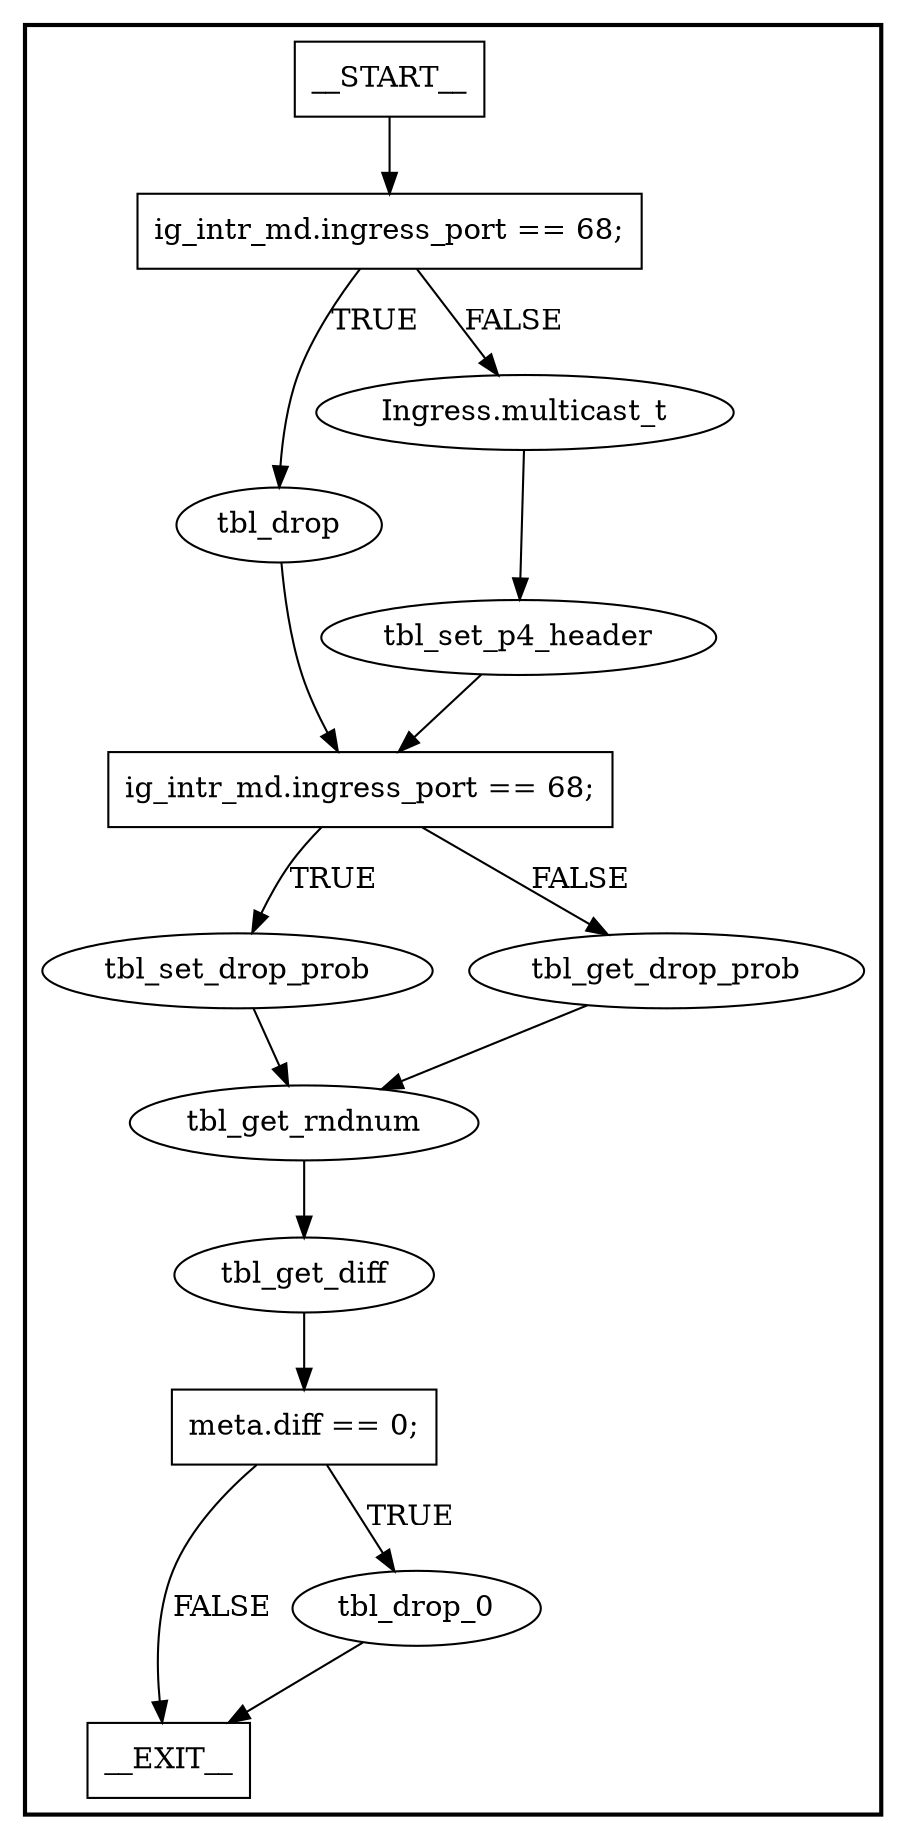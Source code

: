 digraph Ingress {
subgraph cluster {
graph [
label="", labeljust=r, style=bold];
0[label=__START__, margin="", shape=rectangle, style=solid];
1[label=__EXIT__, margin="", shape=rectangle, style=solid];
2[label="ig_intr_md.ingress_port == 68;", margin="", shape=rectangle, style=solid];
3[label=tbl_drop, margin="", shape=ellipse, style=solid];
4[label="Ingress.multicast_t", margin="", shape=ellipse, style=solid];
5[label=tbl_set_p4_header, margin="", shape=ellipse, style=solid];
6[label="ig_intr_md.ingress_port == 68;", margin="", shape=rectangle, style=solid];
7[label=tbl_set_drop_prob, margin="", shape=ellipse, style=solid];
8[label=tbl_get_drop_prob, margin="", shape=ellipse, style=solid];
9[label=tbl_get_rndnum, margin="", shape=ellipse, style=solid];
10[label=tbl_get_diff, margin="", shape=ellipse, style=solid];
11[label="meta.diff == 0;", margin="", shape=rectangle, style=solid];
12[label=tbl_drop_0, margin="", shape=ellipse, style=solid];
0 -> 2[label=""];
2 -> 3[label=TRUE];
2 -> 4[label=FALSE];
3 -> 6[label=""];
4 -> 5[label=""];
5 -> 6[label=""];
6 -> 7[label=TRUE];
6 -> 8[label=FALSE];
7 -> 9[label=""];
8 -> 9[label=""];
9 -> 10[label=""];
10 -> 11[label=""];
11 -> 12[label=TRUE];
11 -> 1[label=FALSE];
12 -> 1[label=""];
}
}
